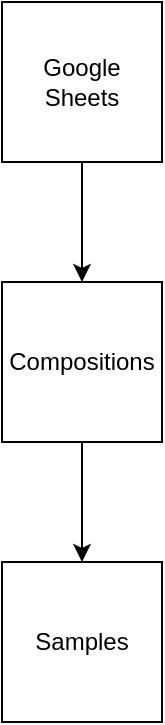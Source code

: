 <mxfile>
    <diagram id="n-cvO4o7PmwvGHGBEBYS" name="Page-1">
        <mxGraphModel dx="345" dy="462" grid="1" gridSize="10" guides="1" tooltips="1" connect="1" arrows="1" fold="1" page="1" pageScale="1" pageWidth="850" pageHeight="1100" math="0" shadow="0">
            <root>
                <mxCell id="0"/>
                <mxCell id="1" parent="0"/>
                <mxCell id="4" style="edgeStyle=orthogonalEdgeStyle;rounded=0;orthogonalLoop=1;jettySize=auto;html=1;exitX=0.5;exitY=1;exitDx=0;exitDy=0;entryX=0.5;entryY=0;entryDx=0;entryDy=0;" edge="1" parent="1" source="2" target="3">
                    <mxGeometry relative="1" as="geometry"/>
                </mxCell>
                <mxCell id="2" value="Compositions" style="whiteSpace=wrap;html=1;aspect=fixed;" vertex="1" parent="1">
                    <mxGeometry x="130" y="190" width="80" height="80" as="geometry"/>
                </mxCell>
                <mxCell id="3" value="Samples&lt;br&gt;" style="whiteSpace=wrap;html=1;aspect=fixed;" vertex="1" parent="1">
                    <mxGeometry x="130" y="330" width="80" height="80" as="geometry"/>
                </mxCell>
                <mxCell id="6" style="edgeStyle=orthogonalEdgeStyle;rounded=0;orthogonalLoop=1;jettySize=auto;html=1;exitX=0.5;exitY=1;exitDx=0;exitDy=0;" edge="1" parent="1" source="5" target="2">
                    <mxGeometry relative="1" as="geometry"/>
                </mxCell>
                <mxCell id="5" value="Google Sheets" style="whiteSpace=wrap;html=1;aspect=fixed;" vertex="1" parent="1">
                    <mxGeometry x="130" y="50" width="80" height="80" as="geometry"/>
                </mxCell>
            </root>
        </mxGraphModel>
    </diagram>
</mxfile>